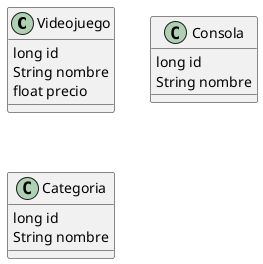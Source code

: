 @startuml catalogo
class Videojuego {
    long id
    String nombre
    float precio
}
class Consola {
    long id
    String nombre
}
class Categoria {
    long id
    String nombre
}
@enduml